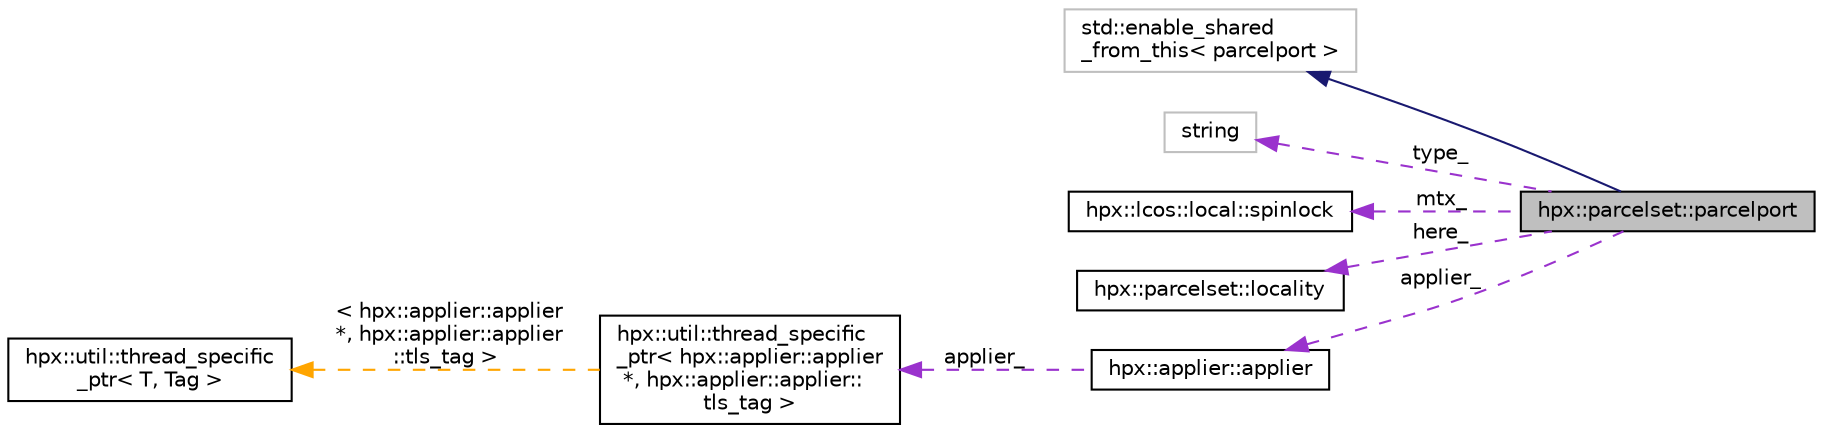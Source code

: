 digraph "hpx::parcelset::parcelport"
{
  edge [fontname="Helvetica",fontsize="10",labelfontname="Helvetica",labelfontsize="10"];
  node [fontname="Helvetica",fontsize="10",shape=record];
  rankdir="LR";
  Node5 [label="hpx::parcelset::parcelport",height=0.2,width=0.4,color="black", fillcolor="grey75", style="filled", fontcolor="black"];
  Node6 -> Node5 [dir="back",color="midnightblue",fontsize="10",style="solid",fontname="Helvetica"];
  Node6 [label="std::enable_shared\l_from_this\< parcelport \>",height=0.2,width=0.4,color="grey75", fillcolor="white", style="filled"];
  Node7 -> Node5 [dir="back",color="darkorchid3",fontsize="10",style="dashed",label=" type_" ,fontname="Helvetica"];
  Node7 [label="string",height=0.2,width=0.4,color="grey75", fillcolor="white", style="filled"];
  Node8 -> Node5 [dir="back",color="darkorchid3",fontsize="10",style="dashed",label=" mtx_" ,fontname="Helvetica"];
  Node8 [label="hpx::lcos::local::spinlock",height=0.2,width=0.4,color="black", fillcolor="white", style="filled",URL="$da/dbc/structhpx_1_1lcos_1_1local_1_1spinlock.html",tooltip="boost::mutex-compatible spinlock class "];
  Node9 -> Node5 [dir="back",color="darkorchid3",fontsize="10",style="dashed",label=" here_" ,fontname="Helvetica"];
  Node9 [label="hpx::parcelset::locality",height=0.2,width=0.4,color="black", fillcolor="white", style="filled",URL="$d7/d8f/classhpx_1_1parcelset_1_1locality.html"];
  Node10 -> Node5 [dir="back",color="darkorchid3",fontsize="10",style="dashed",label=" applier_" ,fontname="Helvetica"];
  Node10 [label="hpx::applier::applier",height=0.2,width=0.4,color="black", fillcolor="white", style="filled",URL="$da/dcb/classhpx_1_1applier_1_1applier.html"];
  Node11 -> Node10 [dir="back",color="darkorchid3",fontsize="10",style="dashed",label=" applier_" ,fontname="Helvetica"];
  Node11 [label="hpx::util::thread_specific\l_ptr\< hpx::applier::applier\l *, hpx::applier::applier::\ltls_tag \>",height=0.2,width=0.4,color="black", fillcolor="white", style="filled",URL="$d4/d4c/structhpx_1_1util_1_1thread__specific__ptr.html"];
  Node12 -> Node11 [dir="back",color="orange",fontsize="10",style="dashed",label=" \< hpx::applier::applier\l *, hpx::applier::applier\l::tls_tag \>" ,fontname="Helvetica"];
  Node12 [label="hpx::util::thread_specific\l_ptr\< T, Tag \>",height=0.2,width=0.4,color="black", fillcolor="white", style="filled",URL="$d4/d4c/structhpx_1_1util_1_1thread__specific__ptr.html"];
}
